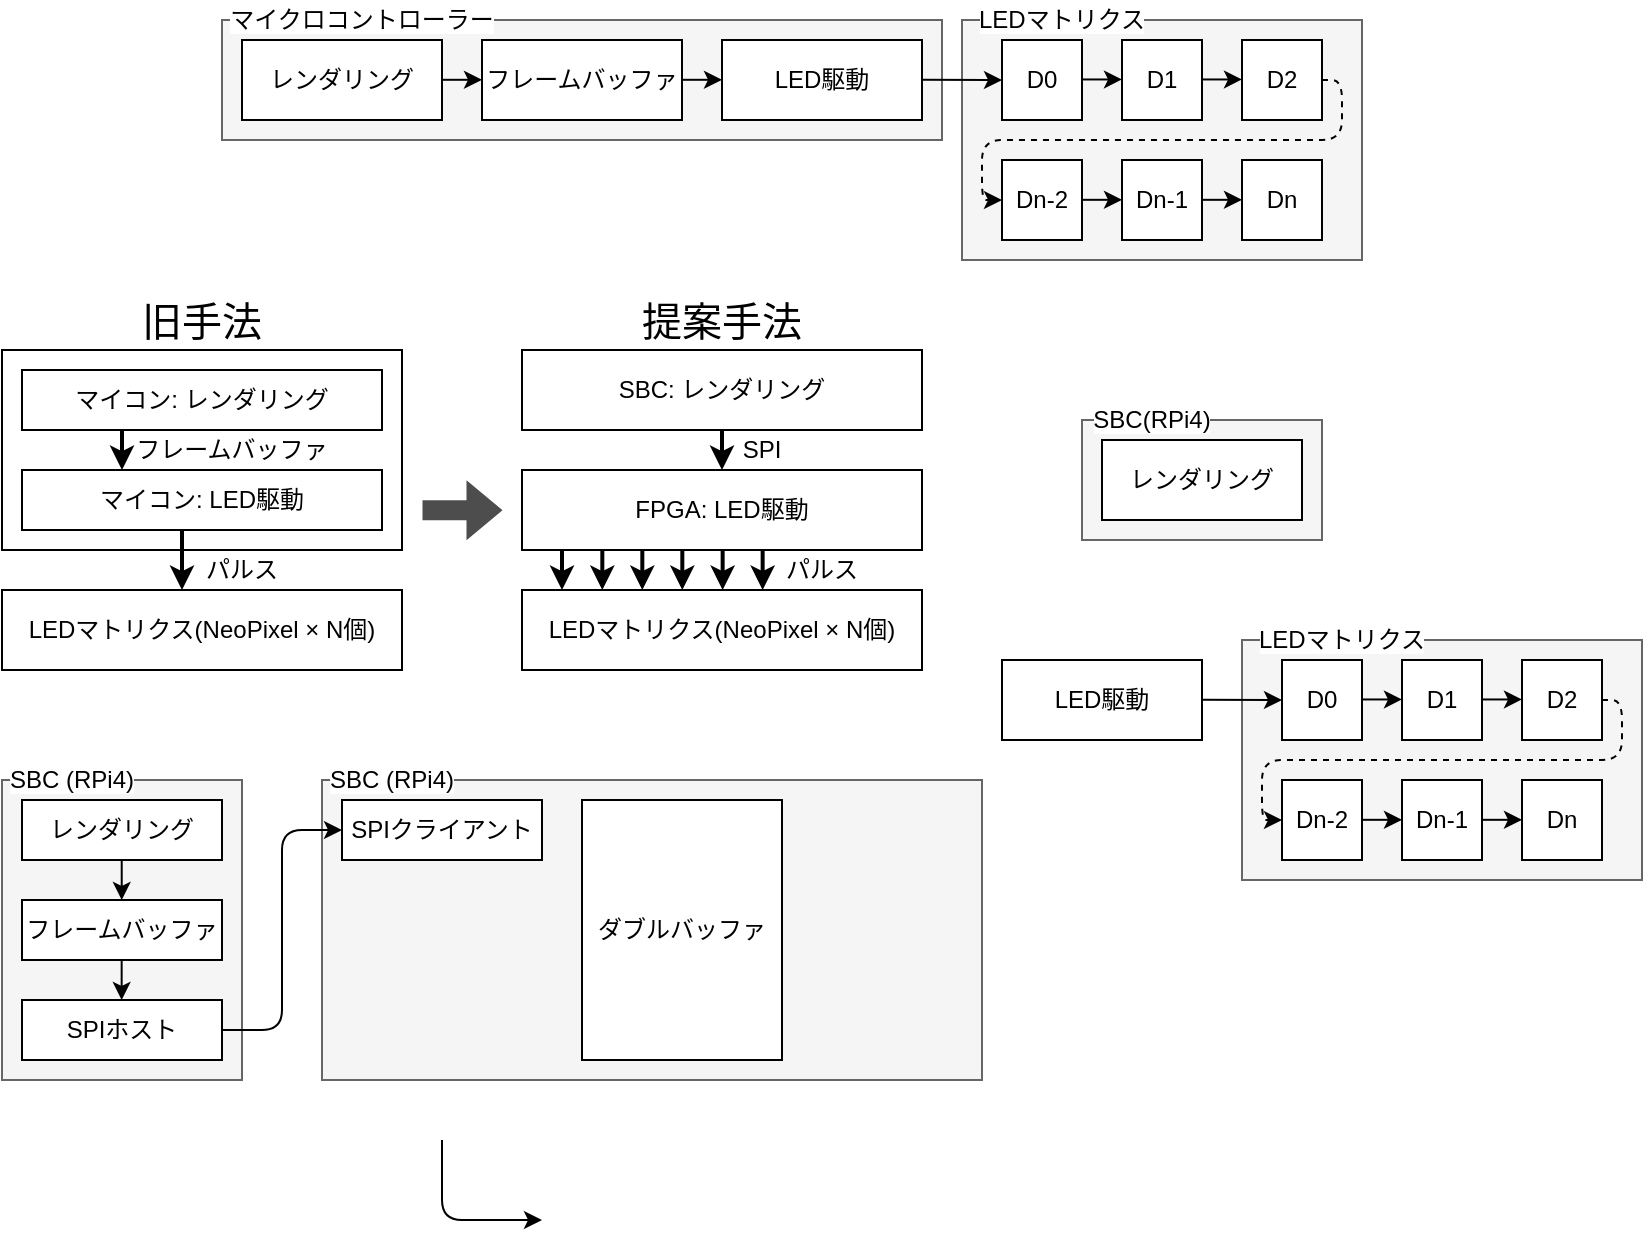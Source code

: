 <mxfile>
    <diagram id="3L20UBSQIsQVpftriw2r" name="ページ1">
        <mxGraphModel dx="609" dy="334" grid="1" gridSize="10" guides="1" tooltips="1" connect="1" arrows="1" fold="1" page="1" pageScale="1" pageWidth="1169" pageHeight="827" math="0" shadow="0">
            <root>
                <mxCell id="0"/>
                <mxCell id="1" parent="0"/>
                <mxCell id="86" value="" style="rounded=0;whiteSpace=wrap;html=1;fillColor=none;" parent="1" vertex="1">
                    <mxGeometry x="20" y="245" width="200" height="100" as="geometry"/>
                </mxCell>
                <mxCell id="2" value="" style="rounded=0;whiteSpace=wrap;html=1;fillColor=#f5f5f5;fontColor=#333333;strokeColor=#666666;" parent="1" vertex="1">
                    <mxGeometry x="130" y="80" width="360" height="60" as="geometry"/>
                </mxCell>
                <mxCell id="3" value="レンダリング" style="rounded=0;whiteSpace=wrap;html=1;" parent="1" vertex="1">
                    <mxGeometry x="140" y="90" width="100" height="40" as="geometry"/>
                </mxCell>
                <mxCell id="4" value="" style="rounded=0;whiteSpace=wrap;html=1;fillColor=#f5f5f5;fontColor=#333333;strokeColor=#666666;" parent="1" vertex="1">
                    <mxGeometry x="500" y="80" width="200" height="120" as="geometry"/>
                </mxCell>
                <mxCell id="6" value="LED駆動" style="rounded=0;whiteSpace=wrap;html=1;" parent="1" vertex="1">
                    <mxGeometry x="380" y="90" width="100" height="40" as="geometry"/>
                </mxCell>
                <mxCell id="7" value="フレームバッファ" style="rounded=0;whiteSpace=wrap;html=1;" parent="1" vertex="1">
                    <mxGeometry x="260" y="90" width="100" height="40" as="geometry"/>
                </mxCell>
                <mxCell id="8" value="D0" style="rounded=0;whiteSpace=wrap;html=1;" parent="1" vertex="1">
                    <mxGeometry x="520" y="90" width="40" height="40" as="geometry"/>
                </mxCell>
                <mxCell id="9" value="D1" style="rounded=0;whiteSpace=wrap;html=1;" parent="1" vertex="1">
                    <mxGeometry x="580" y="90" width="40" height="40" as="geometry"/>
                </mxCell>
                <mxCell id="10" value="D2" style="rounded=0;whiteSpace=wrap;html=1;" parent="1" vertex="1">
                    <mxGeometry x="640" y="90" width="40" height="40" as="geometry"/>
                </mxCell>
                <mxCell id="12" value="" style="endArrow=classic;html=1;" parent="1" edge="1">
                    <mxGeometry width="50" height="50" relative="1" as="geometry">
                        <mxPoint x="560" y="109.73" as="sourcePoint"/>
                        <mxPoint x="580" y="109.73" as="targetPoint"/>
                        <Array as="points">
                            <mxPoint x="580" y="109.73"/>
                        </Array>
                    </mxGeometry>
                </mxCell>
                <mxCell id="13" value="" style="endArrow=classic;html=1;" parent="1" edge="1">
                    <mxGeometry width="50" height="50" relative="1" as="geometry">
                        <mxPoint x="620" y="109.73" as="sourcePoint"/>
                        <mxPoint x="640" y="109.73" as="targetPoint"/>
                        <Array as="points">
                            <mxPoint x="640" y="109.73"/>
                        </Array>
                    </mxGeometry>
                </mxCell>
                <mxCell id="14" value="Dn" style="rounded=0;whiteSpace=wrap;html=1;" parent="1" vertex="1">
                    <mxGeometry x="640" y="150" width="40" height="40" as="geometry"/>
                </mxCell>
                <mxCell id="15" value="Dn-1" style="rounded=0;whiteSpace=wrap;html=1;" parent="1" vertex="1">
                    <mxGeometry x="580" y="150" width="40" height="40" as="geometry"/>
                </mxCell>
                <mxCell id="16" value="Dn-2" style="rounded=0;whiteSpace=wrap;html=1;" parent="1" vertex="1">
                    <mxGeometry x="520" y="150" width="40" height="40" as="geometry"/>
                </mxCell>
                <mxCell id="17" value="" style="endArrow=classic;html=1;" parent="1" edge="1">
                    <mxGeometry width="50" height="50" relative="1" as="geometry">
                        <mxPoint x="560" y="169.91" as="sourcePoint"/>
                        <mxPoint x="580" y="169.91" as="targetPoint"/>
                        <Array as="points">
                            <mxPoint x="580" y="169.91"/>
                        </Array>
                    </mxGeometry>
                </mxCell>
                <mxCell id="19" value="" style="endArrow=classic;html=1;" parent="1" edge="1">
                    <mxGeometry width="50" height="50" relative="1" as="geometry">
                        <mxPoint x="620" y="169.91" as="sourcePoint"/>
                        <mxPoint x="640" y="169.91" as="targetPoint"/>
                        <Array as="points">
                            <mxPoint x="640" y="169.91"/>
                        </Array>
                    </mxGeometry>
                </mxCell>
                <mxCell id="20" value="" style="endArrow=classic;html=1;dashed=1;" parent="1" edge="1">
                    <mxGeometry width="50" height="50" relative="1" as="geometry">
                        <mxPoint x="680" y="110" as="sourcePoint"/>
                        <mxPoint x="520" y="170" as="targetPoint"/>
                        <Array as="points">
                            <mxPoint x="690" y="110"/>
                            <mxPoint x="690" y="140"/>
                            <mxPoint x="510" y="140"/>
                            <mxPoint x="510" y="170"/>
                        </Array>
                    </mxGeometry>
                </mxCell>
                <mxCell id="23" value="&lt;span style=&quot;background-color: rgb(255, 255, 255);&quot;&gt;マイクロコントローラー&lt;/span&gt;" style="rounded=0;whiteSpace=wrap;html=1;fillColor=none;strokeColor=none;" parent="1" vertex="1">
                    <mxGeometry x="130" y="70" width="140" height="20" as="geometry"/>
                </mxCell>
                <mxCell id="26" value="" style="endArrow=classic;html=1;" parent="1" edge="1">
                    <mxGeometry width="50" height="50" relative="1" as="geometry">
                        <mxPoint x="240" y="109.9" as="sourcePoint"/>
                        <mxPoint x="260" y="109.9" as="targetPoint"/>
                        <Array as="points">
                            <mxPoint x="260" y="109.9"/>
                        </Array>
                    </mxGeometry>
                </mxCell>
                <mxCell id="28" value="" style="endArrow=classic;html=1;" parent="1" edge="1">
                    <mxGeometry width="50" height="50" relative="1" as="geometry">
                        <mxPoint x="360" y="109.9" as="sourcePoint"/>
                        <mxPoint x="380" y="109.9" as="targetPoint"/>
                        <Array as="points">
                            <mxPoint x="380" y="109.9"/>
                        </Array>
                    </mxGeometry>
                </mxCell>
                <mxCell id="30" value="" style="endArrow=classic;html=1;entryX=0;entryY=0.5;entryDx=0;entryDy=0;" parent="1" target="8" edge="1">
                    <mxGeometry width="50" height="50" relative="1" as="geometry">
                        <mxPoint x="480" y="109.88" as="sourcePoint"/>
                        <mxPoint x="510" y="110" as="targetPoint"/>
                    </mxGeometry>
                </mxCell>
                <mxCell id="31" value="&lt;span style=&quot;background-color: rgb(255, 255, 255);&quot;&gt;LEDマトリクス&lt;/span&gt;" style="rounded=0;whiteSpace=wrap;html=1;fillColor=none;strokeColor=none;" parent="1" vertex="1">
                    <mxGeometry x="500" y="70" width="100" height="20" as="geometry"/>
                </mxCell>
                <mxCell id="35" value="" style="rounded=0;whiteSpace=wrap;html=1;fillColor=#f5f5f5;fontColor=#333333;strokeColor=#666666;" parent="1" vertex="1">
                    <mxGeometry x="560" y="280" width="120" height="60" as="geometry"/>
                </mxCell>
                <mxCell id="36" value="レンダリング" style="rounded=0;whiteSpace=wrap;html=1;" parent="1" vertex="1">
                    <mxGeometry x="570" y="290" width="100" height="40" as="geometry"/>
                </mxCell>
                <mxCell id="37" value="&lt;span style=&quot;background-color: rgb(255, 255, 255);&quot;&gt;SBC(RPi4)&lt;/span&gt;" style="rounded=0;whiteSpace=wrap;html=1;fillColor=none;strokeColor=none;" parent="1" vertex="1">
                    <mxGeometry x="560" y="270" width="70" height="20" as="geometry"/>
                </mxCell>
                <mxCell id="59" value="SBC: レンダリング" style="rounded=0;whiteSpace=wrap;html=1;fillColor=none;" parent="1" vertex="1">
                    <mxGeometry x="280" y="245" width="200" height="40" as="geometry"/>
                </mxCell>
                <mxCell id="60" value="FPGA: LED駆動" style="rounded=0;whiteSpace=wrap;html=1;fillColor=none;" parent="1" vertex="1">
                    <mxGeometry x="280" y="305" width="200" height="40" as="geometry"/>
                </mxCell>
                <mxCell id="61" value="LEDマトリクス(NeoPixel × N個)" style="rounded=0;whiteSpace=wrap;html=1;fillColor=none;" parent="1" vertex="1">
                    <mxGeometry x="280" y="365" width="200" height="40" as="geometry"/>
                </mxCell>
                <mxCell id="62" value="" style="endArrow=classic;html=1;strokeWidth=2;" parent="1" edge="1">
                    <mxGeometry width="50" height="50" relative="1" as="geometry">
                        <mxPoint x="380" y="285" as="sourcePoint"/>
                        <mxPoint x="380" y="305" as="targetPoint"/>
                    </mxGeometry>
                </mxCell>
                <mxCell id="64" value="" style="endArrow=classic;html=1;strokeWidth=2;" parent="1" edge="1">
                    <mxGeometry width="50" height="50" relative="1" as="geometry">
                        <mxPoint x="300" y="345" as="sourcePoint"/>
                        <mxPoint x="300" y="365" as="targetPoint"/>
                    </mxGeometry>
                </mxCell>
                <mxCell id="67" value="" style="endArrow=classic;html=1;strokeWidth=2;" parent="1" edge="1">
                    <mxGeometry width="50" height="50" relative="1" as="geometry">
                        <mxPoint x="320.16" y="345" as="sourcePoint"/>
                        <mxPoint x="320.16" y="365" as="targetPoint"/>
                    </mxGeometry>
                </mxCell>
                <mxCell id="68" value="" style="endArrow=classic;html=1;strokeWidth=2;" parent="1" edge="1">
                    <mxGeometry width="50" height="50" relative="1" as="geometry">
                        <mxPoint x="340.16" y="345" as="sourcePoint"/>
                        <mxPoint x="340.16" y="365" as="targetPoint"/>
                    </mxGeometry>
                </mxCell>
                <mxCell id="69" value="" style="endArrow=classic;html=1;strokeWidth=2;" parent="1" edge="1">
                    <mxGeometry width="50" height="50" relative="1" as="geometry">
                        <mxPoint x="360.16" y="345" as="sourcePoint"/>
                        <mxPoint x="360.16" y="365" as="targetPoint"/>
                    </mxGeometry>
                </mxCell>
                <mxCell id="70" value="" style="endArrow=classic;html=1;strokeWidth=2;" parent="1" edge="1">
                    <mxGeometry width="50" height="50" relative="1" as="geometry">
                        <mxPoint x="380.32" y="345" as="sourcePoint"/>
                        <mxPoint x="380.32" y="365" as="targetPoint"/>
                    </mxGeometry>
                </mxCell>
                <mxCell id="71" value="" style="endArrow=classic;html=1;strokeWidth=2;" parent="1" edge="1">
                    <mxGeometry width="50" height="50" relative="1" as="geometry">
                        <mxPoint x="400.32" y="345" as="sourcePoint"/>
                        <mxPoint x="400.32" y="365" as="targetPoint"/>
                    </mxGeometry>
                </mxCell>
                <mxCell id="72" value="&lt;span&gt;SPI&lt;/span&gt;" style="rounded=0;whiteSpace=wrap;html=1;fillColor=none;strokeColor=none;" parent="1" vertex="1">
                    <mxGeometry x="380" y="285" width="40" height="20" as="geometry"/>
                </mxCell>
                <mxCell id="73" value="&lt;span&gt;パルス&lt;/span&gt;" style="rounded=0;whiteSpace=wrap;html=1;fillColor=none;strokeColor=none;" parent="1" vertex="1">
                    <mxGeometry x="410" y="345" width="40" height="20" as="geometry"/>
                </mxCell>
                <mxCell id="74" value="マイコン: レンダリング" style="rounded=0;whiteSpace=wrap;html=1;fillColor=none;" parent="1" vertex="1">
                    <mxGeometry x="30" y="255" width="180" height="30" as="geometry"/>
                </mxCell>
                <mxCell id="75" value="マイコン: LED駆動" style="rounded=0;whiteSpace=wrap;html=1;fillColor=none;" parent="1" vertex="1">
                    <mxGeometry x="30" y="305" width="180" height="30" as="geometry"/>
                </mxCell>
                <mxCell id="76" value="LEDマトリクス(NeoPixel × N個)" style="rounded=0;whiteSpace=wrap;html=1;fillColor=none;" parent="1" vertex="1">
                    <mxGeometry x="20" y="365" width="200" height="40" as="geometry"/>
                </mxCell>
                <mxCell id="77" value="" style="endArrow=classic;html=1;strokeWidth=2;" parent="1" edge="1">
                    <mxGeometry width="50" height="50" relative="1" as="geometry">
                        <mxPoint x="80" y="285" as="sourcePoint"/>
                        <mxPoint x="80" y="305" as="targetPoint"/>
                    </mxGeometry>
                </mxCell>
                <mxCell id="83" value="" style="endArrow=classic;html=1;strokeWidth=2;" parent="1" edge="1">
                    <mxGeometry width="50" height="50" relative="1" as="geometry">
                        <mxPoint x="110" y="335" as="sourcePoint"/>
                        <mxPoint x="110" y="365" as="targetPoint"/>
                    </mxGeometry>
                </mxCell>
                <mxCell id="84" value="&lt;span style=&quot;&quot;&gt;フレームバッファ&lt;/span&gt;" style="rounded=0;whiteSpace=wrap;html=1;fillColor=none;strokeColor=none;labelBackgroundColor=none;" parent="1" vertex="1">
                    <mxGeometry x="80" y="285" width="110" height="20" as="geometry"/>
                </mxCell>
                <mxCell id="85" value="&lt;span style=&quot;&quot;&gt;パルス&lt;/span&gt;" style="rounded=0;whiteSpace=wrap;html=1;fillColor=none;strokeColor=none;labelBackgroundColor=none;" parent="1" vertex="1">
                    <mxGeometry x="120" y="345" width="40" height="20" as="geometry"/>
                </mxCell>
                <mxCell id="89" value="&lt;span style=&quot;&quot;&gt;&lt;font style=&quot;font-size: 20px;&quot;&gt;旧手法&lt;/font&gt;&lt;/span&gt;" style="rounded=0;whiteSpace=wrap;html=1;fillColor=none;strokeColor=none;labelBackgroundColor=none;" parent="1" vertex="1">
                    <mxGeometry x="65" y="215" width="110" height="30" as="geometry"/>
                </mxCell>
                <mxCell id="90" value="&lt;span style=&quot;&quot;&gt;&lt;font style=&quot;font-size: 20px;&quot;&gt;提案手法&lt;/font&gt;&lt;/span&gt;" style="rounded=0;whiteSpace=wrap;html=1;fillColor=none;strokeColor=none;labelBackgroundColor=none;" parent="1" vertex="1">
                    <mxGeometry x="325" y="215" width="110" height="30" as="geometry"/>
                </mxCell>
                <mxCell id="91" value="" style="shape=flexArrow;endArrow=classic;html=1;fillColor=#4D4D4D;gradientColor=none;strokeWidth=0;strokeColor=none;" parent="1" edge="1">
                    <mxGeometry width="50" height="50" relative="1" as="geometry">
                        <mxPoint x="230" y="324.84" as="sourcePoint"/>
                        <mxPoint x="270" y="324.84" as="targetPoint"/>
                    </mxGeometry>
                </mxCell>
                <mxCell id="92" value="" style="rounded=0;whiteSpace=wrap;html=1;fillColor=#f5f5f5;fontColor=#333333;strokeColor=#666666;" parent="1" vertex="1">
                    <mxGeometry x="20" y="460" width="120" height="150" as="geometry"/>
                </mxCell>
                <mxCell id="93" value="レンダリング" style="rounded=0;whiteSpace=wrap;html=1;" parent="1" vertex="1">
                    <mxGeometry x="30" y="470" width="100" height="30" as="geometry"/>
                </mxCell>
                <mxCell id="94" value="" style="rounded=0;whiteSpace=wrap;html=1;fillColor=#f5f5f5;fontColor=#333333;strokeColor=#666666;" parent="1" vertex="1">
                    <mxGeometry x="640" y="390" width="200" height="120" as="geometry"/>
                </mxCell>
                <mxCell id="95" value="LED駆動" style="rounded=0;whiteSpace=wrap;html=1;" parent="1" vertex="1">
                    <mxGeometry x="520" y="400" width="100" height="40" as="geometry"/>
                </mxCell>
                <mxCell id="96" value="フレームバッファ" style="rounded=0;whiteSpace=wrap;html=1;" parent="1" vertex="1">
                    <mxGeometry x="30" y="520" width="100" height="30" as="geometry"/>
                </mxCell>
                <mxCell id="97" value="D0" style="rounded=0;whiteSpace=wrap;html=1;" parent="1" vertex="1">
                    <mxGeometry x="660" y="400" width="40" height="40" as="geometry"/>
                </mxCell>
                <mxCell id="98" value="D1" style="rounded=0;whiteSpace=wrap;html=1;" parent="1" vertex="1">
                    <mxGeometry x="720" y="400" width="40" height="40" as="geometry"/>
                </mxCell>
                <mxCell id="99" value="D2" style="rounded=0;whiteSpace=wrap;html=1;" parent="1" vertex="1">
                    <mxGeometry x="780" y="400" width="40" height="40" as="geometry"/>
                </mxCell>
                <mxCell id="100" value="" style="endArrow=classic;html=1;" parent="1" edge="1">
                    <mxGeometry width="50" height="50" relative="1" as="geometry">
                        <mxPoint x="700" y="419.73" as="sourcePoint"/>
                        <mxPoint x="720" y="419.73" as="targetPoint"/>
                        <Array as="points">
                            <mxPoint x="720" y="419.73"/>
                        </Array>
                    </mxGeometry>
                </mxCell>
                <mxCell id="101" value="" style="endArrow=classic;html=1;" parent="1" edge="1">
                    <mxGeometry width="50" height="50" relative="1" as="geometry">
                        <mxPoint x="760" y="419.73" as="sourcePoint"/>
                        <mxPoint x="780" y="419.73" as="targetPoint"/>
                        <Array as="points">
                            <mxPoint x="780" y="419.73"/>
                        </Array>
                    </mxGeometry>
                </mxCell>
                <mxCell id="102" value="Dn" style="rounded=0;whiteSpace=wrap;html=1;" parent="1" vertex="1">
                    <mxGeometry x="780" y="460" width="40" height="40" as="geometry"/>
                </mxCell>
                <mxCell id="103" value="Dn-1" style="rounded=0;whiteSpace=wrap;html=1;" parent="1" vertex="1">
                    <mxGeometry x="720" y="460" width="40" height="40" as="geometry"/>
                </mxCell>
                <mxCell id="104" value="Dn-2" style="rounded=0;whiteSpace=wrap;html=1;" parent="1" vertex="1">
                    <mxGeometry x="660" y="460" width="40" height="40" as="geometry"/>
                </mxCell>
                <mxCell id="105" value="" style="endArrow=classic;html=1;" parent="1" edge="1">
                    <mxGeometry width="50" height="50" relative="1" as="geometry">
                        <mxPoint x="700" y="479.91" as="sourcePoint"/>
                        <mxPoint x="720" y="479.91" as="targetPoint"/>
                        <Array as="points">
                            <mxPoint x="720" y="479.91"/>
                        </Array>
                    </mxGeometry>
                </mxCell>
                <mxCell id="106" value="" style="endArrow=classic;html=1;" parent="1" edge="1">
                    <mxGeometry width="50" height="50" relative="1" as="geometry">
                        <mxPoint x="760" y="479.91" as="sourcePoint"/>
                        <mxPoint x="780" y="479.91" as="targetPoint"/>
                        <Array as="points">
                            <mxPoint x="780" y="479.91"/>
                        </Array>
                    </mxGeometry>
                </mxCell>
                <mxCell id="107" value="" style="endArrow=classic;html=1;dashed=1;" parent="1" edge="1">
                    <mxGeometry width="50" height="50" relative="1" as="geometry">
                        <mxPoint x="820" y="420" as="sourcePoint"/>
                        <mxPoint x="660" y="480" as="targetPoint"/>
                        <Array as="points">
                            <mxPoint x="830" y="420"/>
                            <mxPoint x="830" y="450"/>
                            <mxPoint x="650" y="450"/>
                            <mxPoint x="650" y="480"/>
                        </Array>
                    </mxGeometry>
                </mxCell>
                <mxCell id="108" value="&lt;span style=&quot;background-color: rgb(255, 255, 255);&quot;&gt;SBC (RPi4)&lt;/span&gt;" style="rounded=0;whiteSpace=wrap;html=1;fillColor=none;strokeColor=none;" parent="1" vertex="1">
                    <mxGeometry x="20" y="450" width="70" height="20" as="geometry"/>
                </mxCell>
                <mxCell id="111" value="" style="endArrow=classic;html=1;entryX=0;entryY=0.5;entryDx=0;entryDy=0;" parent="1" target="97" edge="1">
                    <mxGeometry width="50" height="50" relative="1" as="geometry">
                        <mxPoint x="620" y="419.88" as="sourcePoint"/>
                        <mxPoint x="650" y="420" as="targetPoint"/>
                    </mxGeometry>
                </mxCell>
                <mxCell id="112" value="&lt;span style=&quot;background-color: rgb(255, 255, 255);&quot;&gt;LEDマトリクス&lt;/span&gt;" style="rounded=0;whiteSpace=wrap;html=1;fillColor=none;strokeColor=none;" parent="1" vertex="1">
                    <mxGeometry x="640" y="380" width="100" height="20" as="geometry"/>
                </mxCell>
                <mxCell id="113" value="" style="endArrow=classic;html=1;" parent="1" edge="1">
                    <mxGeometry width="50" height="50" relative="1" as="geometry">
                        <mxPoint x="79.86" y="500" as="sourcePoint"/>
                        <mxPoint x="79.86" y="520" as="targetPoint"/>
                    </mxGeometry>
                </mxCell>
                <mxCell id="114" value="" style="endArrow=classic;html=1;" parent="1" edge="1">
                    <mxGeometry width="50" height="50" relative="1" as="geometry">
                        <mxPoint x="79.83" y="550" as="sourcePoint"/>
                        <mxPoint x="79.83" y="570" as="targetPoint"/>
                    </mxGeometry>
                </mxCell>
                <mxCell id="115" value="SPIホスト" style="rounded=0;whiteSpace=wrap;html=1;" parent="1" vertex="1">
                    <mxGeometry x="30" y="570" width="100" height="30" as="geometry"/>
                </mxCell>
                <mxCell id="116" value="" style="rounded=0;whiteSpace=wrap;html=1;fillColor=#f5f5f5;fontColor=#333333;strokeColor=#666666;" parent="1" vertex="1">
                    <mxGeometry x="180" y="460" width="330" height="150" as="geometry"/>
                </mxCell>
                <mxCell id="117" value="SPIクライアント" style="rounded=0;whiteSpace=wrap;html=1;" parent="1" vertex="1">
                    <mxGeometry x="190" y="470" width="100" height="30" as="geometry"/>
                </mxCell>
                <mxCell id="119" value="&lt;span style=&quot;background-color: rgb(255, 255, 255);&quot;&gt;SBC (RPi4)&lt;/span&gt;" style="rounded=0;whiteSpace=wrap;html=1;fillColor=none;strokeColor=none;" parent="1" vertex="1">
                    <mxGeometry x="180" y="450" width="70" height="20" as="geometry"/>
                </mxCell>
                <mxCell id="122" value="ダブルバッファ" style="rounded=0;whiteSpace=wrap;html=1;" parent="1" vertex="1">
                    <mxGeometry x="310" y="470" width="100" height="130" as="geometry"/>
                </mxCell>
                <mxCell id="123" value="" style="endArrow=classic;html=1;" parent="1" edge="1">
                    <mxGeometry width="50" height="50" relative="1" as="geometry">
                        <mxPoint x="130" y="585" as="sourcePoint"/>
                        <mxPoint x="190" y="485" as="targetPoint"/>
                        <Array as="points">
                            <mxPoint x="160" y="585"/>
                            <mxPoint x="160" y="550"/>
                            <mxPoint x="160" y="485"/>
                        </Array>
                    </mxGeometry>
                </mxCell>
                <mxCell id="124" value="" style="endArrow=classic;html=1;" parent="1" edge="1">
                    <mxGeometry width="50" height="50" relative="1" as="geometry">
                        <mxPoint x="240" y="640" as="sourcePoint"/>
                        <mxPoint x="290" y="680" as="targetPoint"/>
                        <Array as="points">
                            <mxPoint x="240" y="680"/>
                        </Array>
                    </mxGeometry>
                </mxCell>
            </root>
        </mxGraphModel>
    </diagram>
</mxfile>